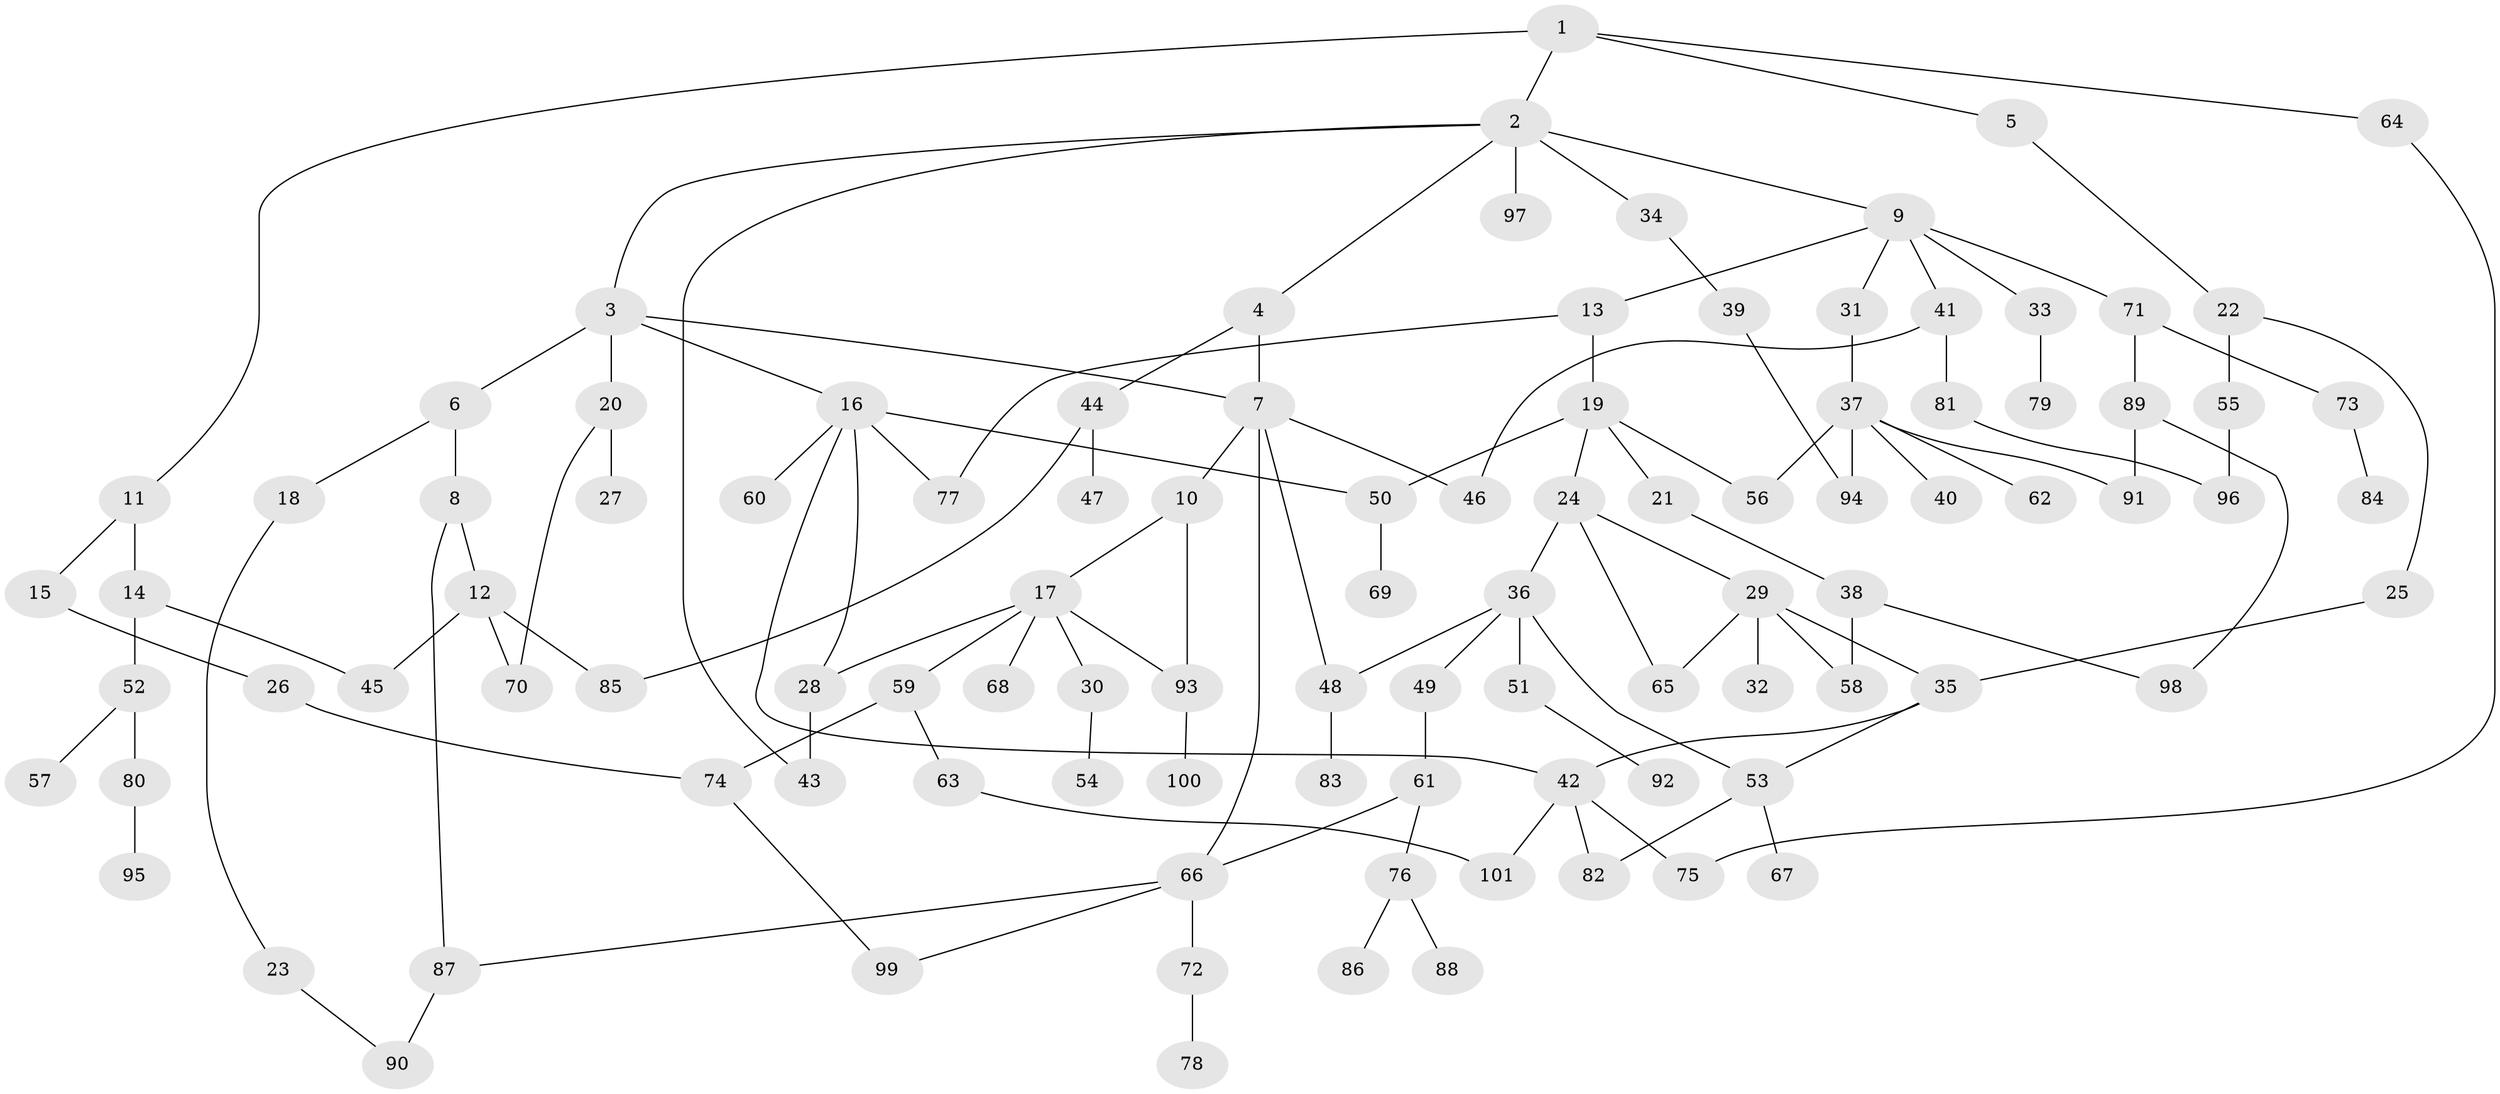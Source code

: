 // coarse degree distribution, {4: 0.12307692307692308, 6: 0.1076923076923077, 3: 0.12307692307692308, 2: 0.36923076923076925, 9: 0.015384615384615385, 1: 0.23076923076923078, 7: 0.015384615384615385, 5: 0.015384615384615385}
// Generated by graph-tools (version 1.1) at 2025/41/03/06/25 10:41:27]
// undirected, 101 vertices, 129 edges
graph export_dot {
graph [start="1"]
  node [color=gray90,style=filled];
  1;
  2;
  3;
  4;
  5;
  6;
  7;
  8;
  9;
  10;
  11;
  12;
  13;
  14;
  15;
  16;
  17;
  18;
  19;
  20;
  21;
  22;
  23;
  24;
  25;
  26;
  27;
  28;
  29;
  30;
  31;
  32;
  33;
  34;
  35;
  36;
  37;
  38;
  39;
  40;
  41;
  42;
  43;
  44;
  45;
  46;
  47;
  48;
  49;
  50;
  51;
  52;
  53;
  54;
  55;
  56;
  57;
  58;
  59;
  60;
  61;
  62;
  63;
  64;
  65;
  66;
  67;
  68;
  69;
  70;
  71;
  72;
  73;
  74;
  75;
  76;
  77;
  78;
  79;
  80;
  81;
  82;
  83;
  84;
  85;
  86;
  87;
  88;
  89;
  90;
  91;
  92;
  93;
  94;
  95;
  96;
  97;
  98;
  99;
  100;
  101;
  1 -- 2;
  1 -- 5;
  1 -- 11;
  1 -- 64;
  2 -- 3;
  2 -- 4;
  2 -- 9;
  2 -- 34;
  2 -- 97;
  2 -- 43;
  3 -- 6;
  3 -- 7;
  3 -- 16;
  3 -- 20;
  4 -- 44;
  4 -- 7;
  5 -- 22;
  6 -- 8;
  6 -- 18;
  7 -- 10;
  7 -- 46;
  7 -- 48;
  7 -- 66;
  8 -- 12;
  8 -- 87;
  9 -- 13;
  9 -- 31;
  9 -- 33;
  9 -- 41;
  9 -- 71;
  10 -- 17;
  10 -- 93;
  11 -- 14;
  11 -- 15;
  12 -- 45;
  12 -- 70;
  12 -- 85;
  13 -- 19;
  13 -- 77;
  14 -- 52;
  14 -- 45;
  15 -- 26;
  16 -- 28;
  16 -- 50;
  16 -- 60;
  16 -- 77;
  16 -- 42;
  17 -- 30;
  17 -- 59;
  17 -- 68;
  17 -- 28;
  17 -- 93;
  18 -- 23;
  19 -- 21;
  19 -- 24;
  19 -- 56;
  19 -- 50;
  20 -- 27;
  20 -- 70;
  21 -- 38;
  22 -- 25;
  22 -- 55;
  23 -- 90;
  24 -- 29;
  24 -- 36;
  24 -- 65;
  25 -- 35;
  26 -- 74;
  28 -- 43;
  29 -- 32;
  29 -- 35;
  29 -- 65;
  29 -- 58;
  30 -- 54;
  31 -- 37;
  33 -- 79;
  34 -- 39;
  35 -- 42;
  35 -- 53;
  36 -- 48;
  36 -- 49;
  36 -- 51;
  36 -- 53;
  37 -- 40;
  37 -- 56;
  37 -- 62;
  37 -- 91;
  37 -- 94;
  38 -- 58;
  38 -- 98;
  39 -- 94;
  41 -- 81;
  41 -- 46;
  42 -- 75;
  42 -- 82;
  42 -- 101;
  44 -- 47;
  44 -- 85;
  48 -- 83;
  49 -- 61;
  50 -- 69;
  51 -- 92;
  52 -- 57;
  52 -- 80;
  53 -- 67;
  53 -- 82;
  55 -- 96;
  59 -- 63;
  59 -- 74;
  61 -- 66;
  61 -- 76;
  63 -- 101;
  64 -- 75;
  66 -- 72;
  66 -- 87;
  66 -- 99;
  71 -- 73;
  71 -- 89;
  72 -- 78;
  73 -- 84;
  74 -- 99;
  76 -- 86;
  76 -- 88;
  80 -- 95;
  81 -- 96;
  87 -- 90;
  89 -- 91;
  89 -- 98;
  93 -- 100;
}
